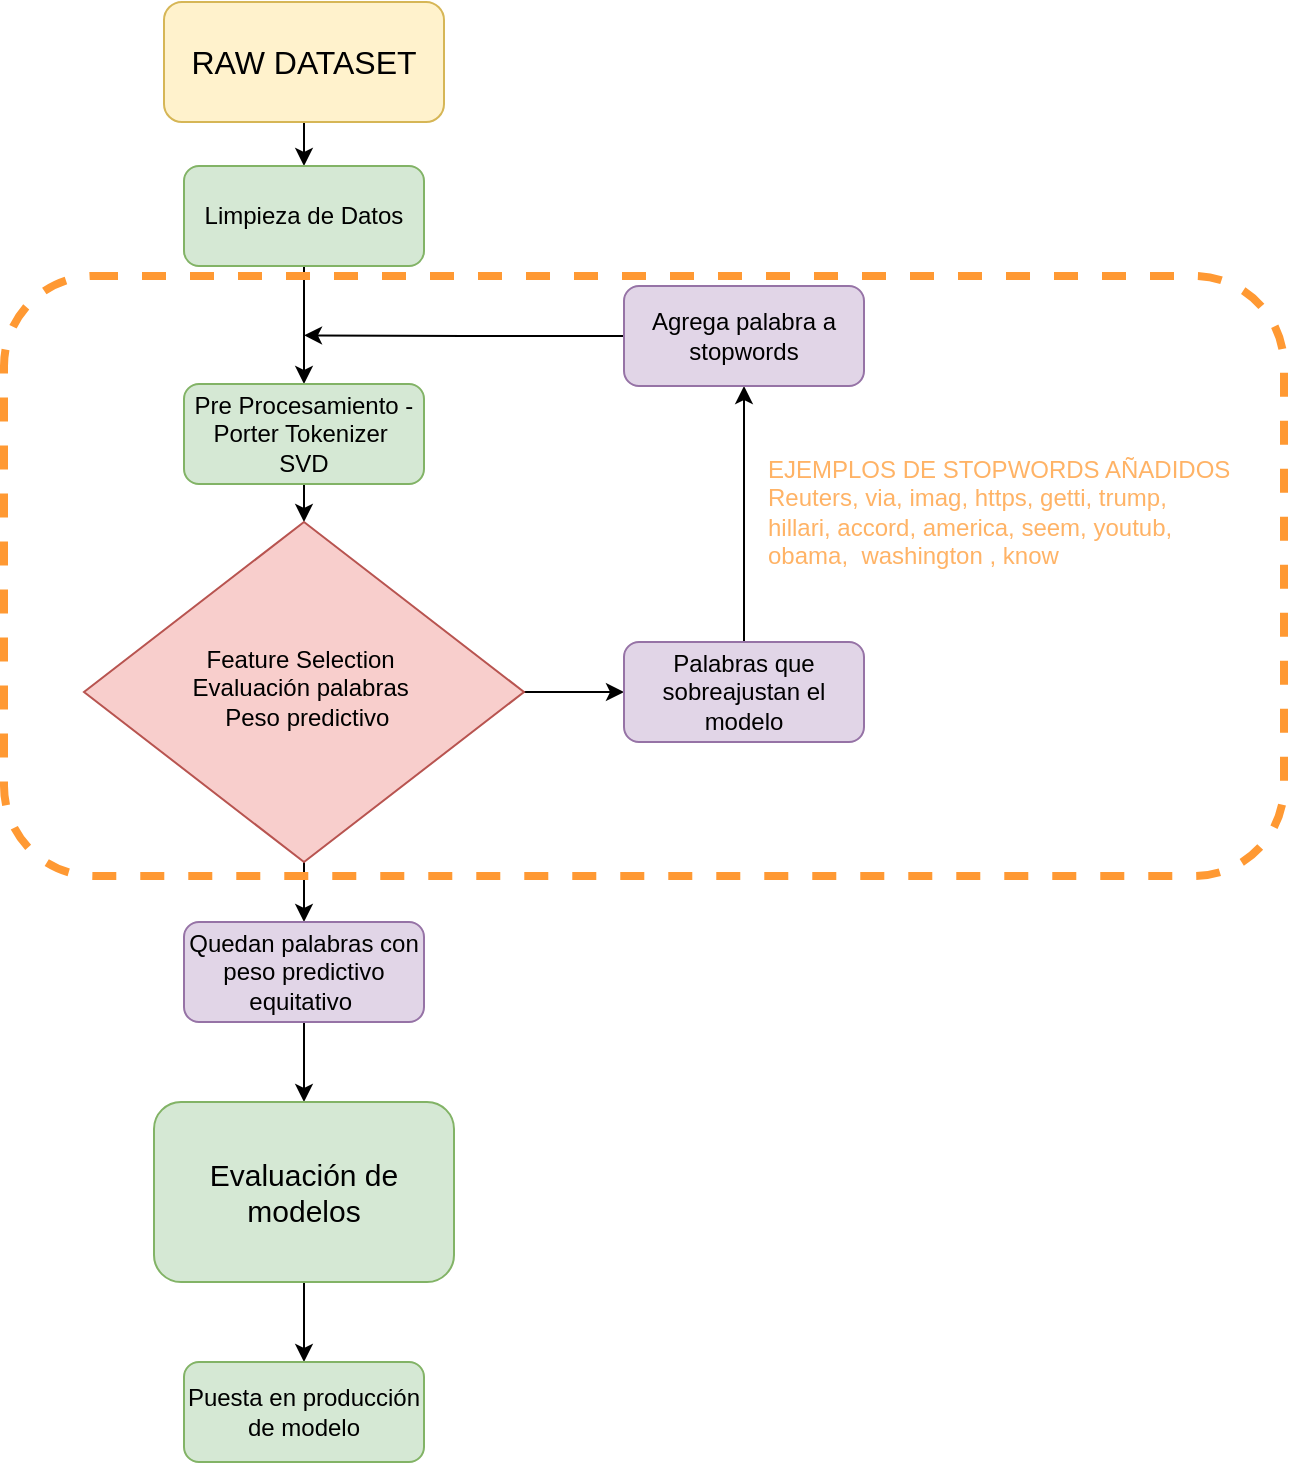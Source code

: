 <mxfile version="20.0.3" type="device"><diagram id="C5RBs43oDa-KdzZeNtuy" name="Page-1"><mxGraphModel dx="1422" dy="794" grid="1" gridSize="10" guides="1" tooltips="1" connect="1" arrows="1" fold="1" page="1" pageScale="1" pageWidth="827" pageHeight="1169" math="0" shadow="0"><root><mxCell id="WIyWlLk6GJQsqaUBKTNV-0"/><mxCell id="WIyWlLk6GJQsqaUBKTNV-1" parent="WIyWlLk6GJQsqaUBKTNV-0"/><mxCell id="h88YUkjiOEbLFStfCYt6-2" style="edgeStyle=orthogonalEdgeStyle;rounded=0;orthogonalLoop=1;jettySize=auto;html=1;exitX=0.5;exitY=1;exitDx=0;exitDy=0;entryX=0.5;entryY=0;entryDx=0;entryDy=0;" parent="WIyWlLk6GJQsqaUBKTNV-1" source="WIyWlLk6GJQsqaUBKTNV-3" target="h88YUkjiOEbLFStfCYt6-0" edge="1"><mxGeometry relative="1" as="geometry"/></mxCell><mxCell id="WIyWlLk6GJQsqaUBKTNV-3" value="RAW DATASET" style="rounded=1;whiteSpace=wrap;html=1;fontSize=16;glass=0;strokeWidth=1;shadow=0;fillColor=#fff2cc;strokeColor=#d6b656;" parent="WIyWlLk6GJQsqaUBKTNV-1" vertex="1"><mxGeometry x="160" y="110" width="140" height="60" as="geometry"/></mxCell><mxCell id="h88YUkjiOEbLFStfCYt6-4" style="edgeStyle=orthogonalEdgeStyle;rounded=0;orthogonalLoop=1;jettySize=auto;html=1;exitX=0.5;exitY=1;exitDx=0;exitDy=0;" parent="WIyWlLk6GJQsqaUBKTNV-1" source="h88YUkjiOEbLFStfCYt6-0" target="h88YUkjiOEbLFStfCYt6-3" edge="1"><mxGeometry relative="1" as="geometry"/></mxCell><mxCell id="h88YUkjiOEbLFStfCYt6-0" value="Limpieza de Datos" style="rounded=1;whiteSpace=wrap;html=1;fontSize=12;glass=0;strokeWidth=1;shadow=0;fillColor=#d5e8d4;strokeColor=#82b366;" parent="WIyWlLk6GJQsqaUBKTNV-1" vertex="1"><mxGeometry x="170" y="192" width="120" height="50" as="geometry"/></mxCell><mxCell id="h88YUkjiOEbLFStfCYt6-7" style="edgeStyle=orthogonalEdgeStyle;rounded=0;orthogonalLoop=1;jettySize=auto;html=1;exitX=0.5;exitY=1;exitDx=0;exitDy=0;entryX=0.5;entryY=0;entryDx=0;entryDy=0;" parent="WIyWlLk6GJQsqaUBKTNV-1" source="h88YUkjiOEbLFStfCYt6-3" target="h88YUkjiOEbLFStfCYt6-6" edge="1"><mxGeometry relative="1" as="geometry"/></mxCell><mxCell id="h88YUkjiOEbLFStfCYt6-3" value="Pre Procesamiento - Porter Tokenizer&amp;nbsp;&lt;br&gt;SVD" style="rounded=1;whiteSpace=wrap;html=1;fontSize=12;glass=0;strokeWidth=1;shadow=0;fillColor=#d5e8d4;strokeColor=#82b366;" parent="WIyWlLk6GJQsqaUBKTNV-1" vertex="1"><mxGeometry x="170" y="301" width="120" height="50" as="geometry"/></mxCell><mxCell id="h88YUkjiOEbLFStfCYt6-10" style="edgeStyle=orthogonalEdgeStyle;rounded=0;orthogonalLoop=1;jettySize=auto;html=1;exitX=1;exitY=0.5;exitDx=0;exitDy=0;entryX=0;entryY=0.5;entryDx=0;entryDy=0;" parent="WIyWlLk6GJQsqaUBKTNV-1" source="h88YUkjiOEbLFStfCYt6-6" target="h88YUkjiOEbLFStfCYt6-8" edge="1"><mxGeometry relative="1" as="geometry"/></mxCell><mxCell id="h88YUkjiOEbLFStfCYt6-11" style="edgeStyle=orthogonalEdgeStyle;rounded=0;orthogonalLoop=1;jettySize=auto;html=1;exitX=0.5;exitY=1;exitDx=0;exitDy=0;" parent="WIyWlLk6GJQsqaUBKTNV-1" source="h88YUkjiOEbLFStfCYt6-6" target="h88YUkjiOEbLFStfCYt6-9" edge="1"><mxGeometry relative="1" as="geometry"/></mxCell><mxCell id="h88YUkjiOEbLFStfCYt6-6" value="&lt;span&gt;Feature Selection&amp;nbsp;&lt;br&gt;Evaluación palabras&amp;nbsp;&lt;br&gt;&amp;nbsp;Peso predictivo&lt;br&gt;&lt;/span&gt;" style="rhombus;whiteSpace=wrap;html=1;shadow=0;fontFamily=Helvetica;fontSize=12;align=center;strokeWidth=1;spacing=6;spacingTop=-4;fillColor=#f8cecc;strokeColor=#b85450;" parent="WIyWlLk6GJQsqaUBKTNV-1" vertex="1"><mxGeometry x="120" y="370" width="220" height="170" as="geometry"/></mxCell><mxCell id="h88YUkjiOEbLFStfCYt6-13" style="edgeStyle=orthogonalEdgeStyle;rounded=0;orthogonalLoop=1;jettySize=auto;html=1;exitX=0.5;exitY=0;exitDx=0;exitDy=0;entryX=0.5;entryY=1;entryDx=0;entryDy=0;" parent="WIyWlLk6GJQsqaUBKTNV-1" source="h88YUkjiOEbLFStfCYt6-8" target="h88YUkjiOEbLFStfCYt6-12" edge="1"><mxGeometry relative="1" as="geometry"/></mxCell><mxCell id="h88YUkjiOEbLFStfCYt6-8" value="Palabras que sobreajustan el modelo" style="rounded=1;whiteSpace=wrap;html=1;fontSize=12;glass=0;strokeWidth=1;shadow=0;fillColor=#e1d5e7;strokeColor=#9673a6;" parent="WIyWlLk6GJQsqaUBKTNV-1" vertex="1"><mxGeometry x="390" y="430" width="120" height="50" as="geometry"/></mxCell><mxCell id="h88YUkjiOEbLFStfCYt6-16" style="edgeStyle=orthogonalEdgeStyle;rounded=0;orthogonalLoop=1;jettySize=auto;html=1;fontSize=16;" parent="WIyWlLk6GJQsqaUBKTNV-1" source="h88YUkjiOEbLFStfCYt6-9" target="h88YUkjiOEbLFStfCYt6-15" edge="1"><mxGeometry relative="1" as="geometry"/></mxCell><mxCell id="h88YUkjiOEbLFStfCYt6-9" value="Quedan palabras con peso predictivo equitativo&amp;nbsp;" style="rounded=1;whiteSpace=wrap;html=1;fontSize=12;glass=0;strokeWidth=1;shadow=0;fillColor=#e1d5e7;strokeColor=#9673a6;" parent="WIyWlLk6GJQsqaUBKTNV-1" vertex="1"><mxGeometry x="170" y="570" width="120" height="50" as="geometry"/></mxCell><mxCell id="h88YUkjiOEbLFStfCYt6-14" style="edgeStyle=orthogonalEdgeStyle;rounded=0;orthogonalLoop=1;jettySize=auto;html=1;exitX=0;exitY=0.5;exitDx=0;exitDy=0;" parent="WIyWlLk6GJQsqaUBKTNV-1" source="h88YUkjiOEbLFStfCYt6-12" edge="1"><mxGeometry relative="1" as="geometry"><mxPoint x="230" y="276.667" as="targetPoint"/></mxGeometry></mxCell><mxCell id="h88YUkjiOEbLFStfCYt6-12" value="Agrega palabra a stopwords" style="rounded=1;whiteSpace=wrap;html=1;fontSize=12;glass=0;strokeWidth=1;shadow=0;fillColor=#e1d5e7;strokeColor=#9673a6;" parent="WIyWlLk6GJQsqaUBKTNV-1" vertex="1"><mxGeometry x="390" y="252" width="120" height="50" as="geometry"/></mxCell><mxCell id="h88YUkjiOEbLFStfCYt6-18" style="edgeStyle=orthogonalEdgeStyle;rounded=0;orthogonalLoop=1;jettySize=auto;html=1;exitX=0.5;exitY=1;exitDx=0;exitDy=0;fontSize=15;" parent="WIyWlLk6GJQsqaUBKTNV-1" source="h88YUkjiOEbLFStfCYt6-15" target="h88YUkjiOEbLFStfCYt6-17" edge="1"><mxGeometry relative="1" as="geometry"/></mxCell><mxCell id="h88YUkjiOEbLFStfCYt6-15" value="Evaluación de modelos" style="rounded=1;whiteSpace=wrap;html=1;fontSize=15;glass=0;strokeWidth=1;shadow=0;fillColor=#d5e8d4;strokeColor=#82b366;" parent="WIyWlLk6GJQsqaUBKTNV-1" vertex="1"><mxGeometry x="155" y="660" width="150" height="90" as="geometry"/></mxCell><mxCell id="Fuu6HMlt2uaPMAj8VIdm-2" value="" style="rounded=1;whiteSpace=wrap;html=1;fillColor=none;strokeWidth=4;glass=0;dashed=1;strokeColor=#FF9933;" parent="WIyWlLk6GJQsqaUBKTNV-1" vertex="1"><mxGeometry x="80" y="247" width="640" height="300" as="geometry"/></mxCell><mxCell id="h88YUkjiOEbLFStfCYt6-17" value="Puesta en producción de modelo" style="rounded=1;whiteSpace=wrap;html=1;fontSize=12;glass=0;strokeWidth=1;shadow=0;fillColor=#d5e8d4;strokeColor=#82b366;" parent="WIyWlLk6GJQsqaUBKTNV-1" vertex="1"><mxGeometry x="170" y="790" width="120" height="50" as="geometry"/></mxCell><mxCell id="Fuu6HMlt2uaPMAj8VIdm-3" value="&lt;font color=&quot;#ffb366&quot;&gt;EJEMPLOS DE STOPWORDS AÑADIDOS&lt;br&gt;&lt;/font&gt;&lt;div&gt;&lt;font color=&quot;#ffb366&quot;&gt;Reuters, via, imag, https, getti, trump,&lt;/font&gt;&lt;/div&gt;&lt;div&gt;&lt;font color=&quot;#ffb366&quot;&gt;hillari, accord, america, seem, youtub,&amp;nbsp;&lt;/font&gt;&lt;/div&gt;&lt;div&gt;&lt;font color=&quot;#ffb366&quot;&gt;obama,&amp;nbsp; washington , know&lt;/font&gt;&lt;/div&gt;" style="text;whiteSpace=wrap;html=1;" parent="WIyWlLk6GJQsqaUBKTNV-1" vertex="1"><mxGeometry x="460" y="330" width="270" height="70" as="geometry"/></mxCell></root></mxGraphModel></diagram></mxfile>